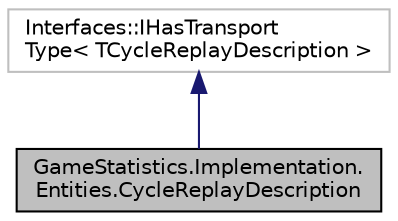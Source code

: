 digraph "GameStatistics.Implementation.Entities.CycleReplayDescription"
{
  edge [fontname="Helvetica",fontsize="10",labelfontname="Helvetica",labelfontsize="10"];
  node [fontname="Helvetica",fontsize="10",shape=record];
  Node1 [label="GameStatistics.Implementation.\lEntities.CycleReplayDescription",height=0.2,width=0.4,color="black", fillcolor="grey75", style="filled" fontcolor="black"];
  Node2 -> Node1 [dir="back",color="midnightblue",fontsize="10",style="solid",fontname="Helvetica"];
  Node2 [label="Interfaces::IHasTransport\lType\< TCycleReplayDescription \>",height=0.2,width=0.4,color="grey75", fillcolor="white", style="filled"];
}
